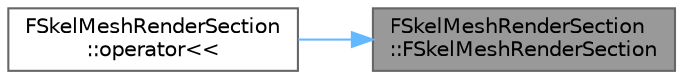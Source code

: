 digraph "FSkelMeshRenderSection::FSkelMeshRenderSection"
{
 // INTERACTIVE_SVG=YES
 // LATEX_PDF_SIZE
  bgcolor="transparent";
  edge [fontname=Helvetica,fontsize=10,labelfontname=Helvetica,labelfontsize=10];
  node [fontname=Helvetica,fontsize=10,shape=box,height=0.2,width=0.4];
  rankdir="RL";
  Node1 [id="Node000001",label="FSkelMeshRenderSection\l::FSkelMeshRenderSection",height=0.2,width=0.4,color="gray40", fillcolor="grey60", style="filled", fontcolor="black",tooltip=" "];
  Node1 -> Node2 [id="edge1_Node000001_Node000002",dir="back",color="steelblue1",style="solid",tooltip=" "];
  Node2 [id="Node000002",label="FSkelMeshRenderSection\l::operator\<\<",height=0.2,width=0.4,color="grey40", fillcolor="white", style="filled",URL="$d2/d67/structFSkelMeshRenderSection.html#a38523af4e4b91c82cd07061c37716044",tooltip=" "];
}
